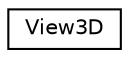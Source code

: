 digraph G
{
  edge [fontname="Helvetica",fontsize="10",labelfontname="Helvetica",labelfontsize="10"];
  node [fontname="Helvetica",fontsize="10",shape=record];
  rankdir=LR;
  Node1 [label="View3D",height=0.2,width=0.4,color="black", fillcolor="white", style="filled",URL="$d6/deb/structView3D.html"];
}
